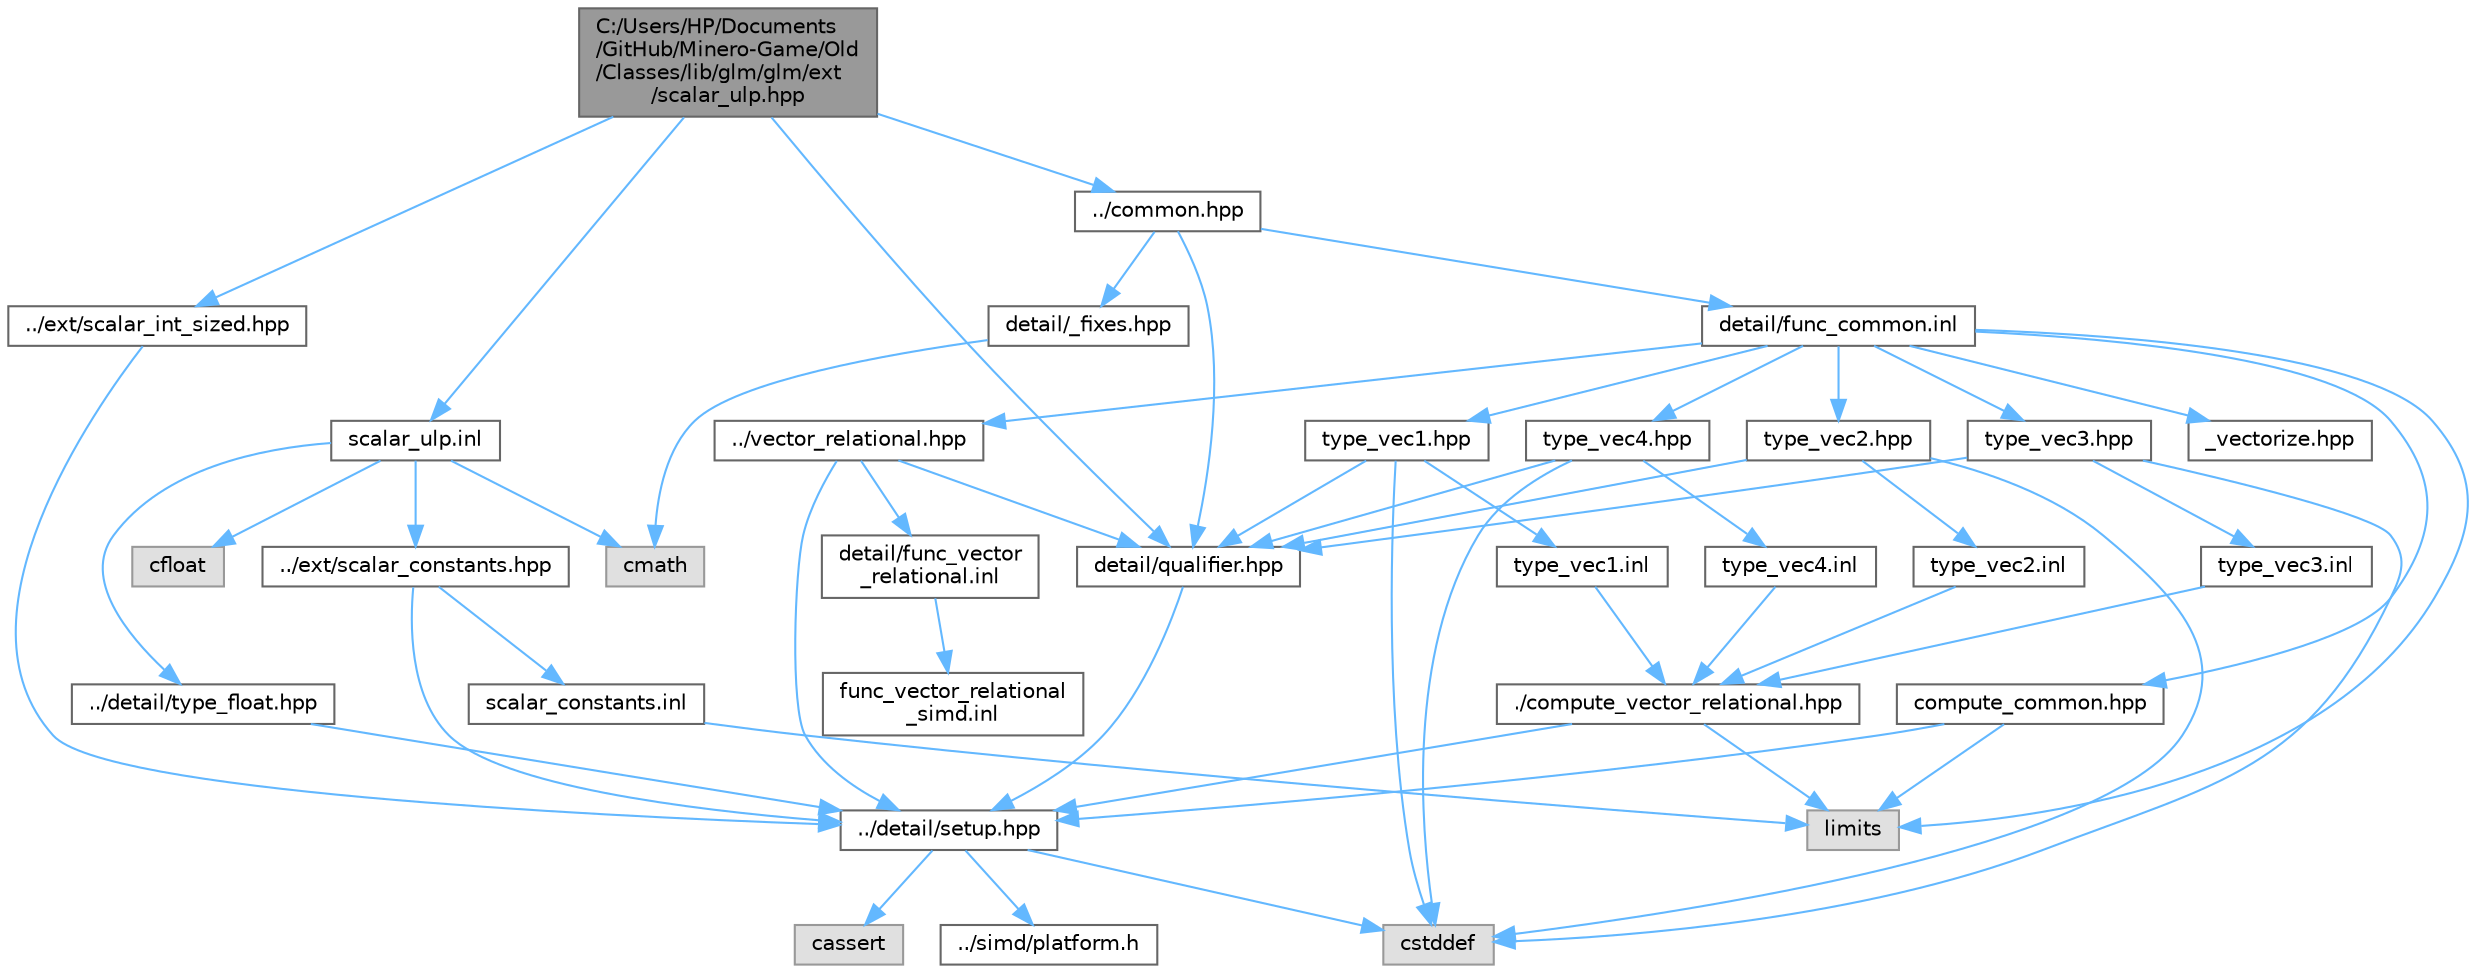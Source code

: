 digraph "C:/Users/HP/Documents/GitHub/Minero-Game/Old/Classes/lib/glm/glm/ext/scalar_ulp.hpp"
{
 // LATEX_PDF_SIZE
  bgcolor="transparent";
  edge [fontname=Helvetica,fontsize=10,labelfontname=Helvetica,labelfontsize=10];
  node [fontname=Helvetica,fontsize=10,shape=box,height=0.2,width=0.4];
  Node1 [id="Node000001",label="C:/Users/HP/Documents\l/GitHub/Minero-Game/Old\l/Classes/lib/glm/glm/ext\l/scalar_ulp.hpp",height=0.2,width=0.4,color="gray40", fillcolor="grey60", style="filled", fontcolor="black",tooltip=" "];
  Node1 -> Node2 [id="edge1_Node000001_Node000002",color="steelblue1",style="solid",tooltip=" "];
  Node2 [id="Node000002",label="../ext/scalar_int_sized.hpp",height=0.2,width=0.4,color="grey40", fillcolor="white", style="filled",URL="$_old_2_classes_2lib_2glm_2glm_2ext_2scalar__int__sized_8hpp.html",tooltip=" "];
  Node2 -> Node3 [id="edge2_Node000002_Node000003",color="steelblue1",style="solid",tooltip=" "];
  Node3 [id="Node000003",label="../detail/setup.hpp",height=0.2,width=0.4,color="grey40", fillcolor="white", style="filled",URL="$_old_2_classes_2lib_2glm_2glm_2detail_2setup_8hpp.html",tooltip=" "];
  Node3 -> Node4 [id="edge3_Node000003_Node000004",color="steelblue1",style="solid",tooltip=" "];
  Node4 [id="Node000004",label="cassert",height=0.2,width=0.4,color="grey60", fillcolor="#E0E0E0", style="filled",tooltip=" "];
  Node3 -> Node5 [id="edge4_Node000003_Node000005",color="steelblue1",style="solid",tooltip=" "];
  Node5 [id="Node000005",label="cstddef",height=0.2,width=0.4,color="grey60", fillcolor="#E0E0E0", style="filled",tooltip=" "];
  Node3 -> Node6 [id="edge5_Node000003_Node000006",color="steelblue1",style="solid",tooltip=" "];
  Node6 [id="Node000006",label="../simd/platform.h",height=0.2,width=0.4,color="grey40", fillcolor="white", style="filled",URL="$_old_2_classes_2lib_2glm_2glm_2simd_2platform_8h.html",tooltip=" "];
  Node1 -> Node7 [id="edge6_Node000001_Node000007",color="steelblue1",style="solid",tooltip=" "];
  Node7 [id="Node000007",label="../common.hpp",height=0.2,width=0.4,color="grey40", fillcolor="white", style="filled",URL="$_old_2_classes_2lib_2glm_2glm_2common_8hpp.html",tooltip=" "];
  Node7 -> Node8 [id="edge7_Node000007_Node000008",color="steelblue1",style="solid",tooltip=" "];
  Node8 [id="Node000008",label="detail/qualifier.hpp",height=0.2,width=0.4,color="grey40", fillcolor="white", style="filled",URL="$_old_2_classes_2lib_2glm_2glm_2detail_2qualifier_8hpp.html",tooltip=" "];
  Node8 -> Node3 [id="edge8_Node000008_Node000003",color="steelblue1",style="solid",tooltip=" "];
  Node7 -> Node9 [id="edge9_Node000007_Node000009",color="steelblue1",style="solid",tooltip=" "];
  Node9 [id="Node000009",label="detail/_fixes.hpp",height=0.2,width=0.4,color="grey40", fillcolor="white", style="filled",URL="$_old_2_classes_2lib_2glm_2glm_2detail_2__fixes_8hpp.html",tooltip=" "];
  Node9 -> Node10 [id="edge10_Node000009_Node000010",color="steelblue1",style="solid",tooltip=" "];
  Node10 [id="Node000010",label="cmath",height=0.2,width=0.4,color="grey60", fillcolor="#E0E0E0", style="filled",tooltip=" "];
  Node7 -> Node11 [id="edge11_Node000007_Node000011",color="steelblue1",style="solid",tooltip=" "];
  Node11 [id="Node000011",label="detail/func_common.inl",height=0.2,width=0.4,color="grey40", fillcolor="white", style="filled",URL="$_old_2_classes_2lib_2glm_2glm_2detail_2func__common_8inl.html",tooltip=" "];
  Node11 -> Node12 [id="edge12_Node000011_Node000012",color="steelblue1",style="solid",tooltip=" "];
  Node12 [id="Node000012",label="../vector_relational.hpp",height=0.2,width=0.4,color="grey40", fillcolor="white", style="filled",URL="$_old_2_classes_2lib_2glm_2glm_2vector__relational_8hpp.html",tooltip=" "];
  Node12 -> Node8 [id="edge13_Node000012_Node000008",color="steelblue1",style="solid",tooltip=" "];
  Node12 -> Node3 [id="edge14_Node000012_Node000003",color="steelblue1",style="solid",tooltip=" "];
  Node12 -> Node13 [id="edge15_Node000012_Node000013",color="steelblue1",style="solid",tooltip=" "];
  Node13 [id="Node000013",label="detail/func_vector\l_relational.inl",height=0.2,width=0.4,color="grey40", fillcolor="white", style="filled",URL="$_old_2_classes_2lib_2glm_2glm_2detail_2func__vector__relational_8inl.html",tooltip=" "];
  Node13 -> Node14 [id="edge16_Node000013_Node000014",color="steelblue1",style="solid",tooltip=" "];
  Node14 [id="Node000014",label="func_vector_relational\l_simd.inl",height=0.2,width=0.4,color="grey40", fillcolor="white", style="filled",URL="$_old_2_classes_2lib_2glm_2glm_2detail_2func__vector__relational__simd_8inl.html",tooltip=" "];
  Node11 -> Node15 [id="edge17_Node000011_Node000015",color="steelblue1",style="solid",tooltip=" "];
  Node15 [id="Node000015",label="compute_common.hpp",height=0.2,width=0.4,color="grey40", fillcolor="white", style="filled",URL="$_old_2_classes_2lib_2glm_2glm_2detail_2compute__common_8hpp.html",tooltip=" "];
  Node15 -> Node3 [id="edge18_Node000015_Node000003",color="steelblue1",style="solid",tooltip=" "];
  Node15 -> Node16 [id="edge19_Node000015_Node000016",color="steelblue1",style="solid",tooltip=" "];
  Node16 [id="Node000016",label="limits",height=0.2,width=0.4,color="grey60", fillcolor="#E0E0E0", style="filled",tooltip=" "];
  Node11 -> Node17 [id="edge20_Node000011_Node000017",color="steelblue1",style="solid",tooltip=" "];
  Node17 [id="Node000017",label="type_vec1.hpp",height=0.2,width=0.4,color="grey40", fillcolor="white", style="filled",URL="$_old_2_classes_2lib_2glm_2glm_2detail_2type__vec1_8hpp.html",tooltip=" "];
  Node17 -> Node8 [id="edge21_Node000017_Node000008",color="steelblue1",style="solid",tooltip=" "];
  Node17 -> Node5 [id="edge22_Node000017_Node000005",color="steelblue1",style="solid",tooltip=" "];
  Node17 -> Node18 [id="edge23_Node000017_Node000018",color="steelblue1",style="solid",tooltip=" "];
  Node18 [id="Node000018",label="type_vec1.inl",height=0.2,width=0.4,color="grey40", fillcolor="white", style="filled",URL="$_old_2_classes_2lib_2glm_2glm_2detail_2type__vec1_8inl.html",tooltip=" "];
  Node18 -> Node19 [id="edge24_Node000018_Node000019",color="steelblue1",style="solid",tooltip=" "];
  Node19 [id="Node000019",label="./compute_vector_relational.hpp",height=0.2,width=0.4,color="grey40", fillcolor="white", style="filled",URL="$_old_2_classes_2lib_2glm_2glm_2detail_2compute__vector__relational_8hpp.html",tooltip=" "];
  Node19 -> Node3 [id="edge25_Node000019_Node000003",color="steelblue1",style="solid",tooltip=" "];
  Node19 -> Node16 [id="edge26_Node000019_Node000016",color="steelblue1",style="solid",tooltip=" "];
  Node11 -> Node20 [id="edge27_Node000011_Node000020",color="steelblue1",style="solid",tooltip=" "];
  Node20 [id="Node000020",label="type_vec2.hpp",height=0.2,width=0.4,color="grey40", fillcolor="white", style="filled",URL="$_old_2_classes_2lib_2glm_2glm_2detail_2type__vec2_8hpp.html",tooltip=" "];
  Node20 -> Node8 [id="edge28_Node000020_Node000008",color="steelblue1",style="solid",tooltip=" "];
  Node20 -> Node5 [id="edge29_Node000020_Node000005",color="steelblue1",style="solid",tooltip=" "];
  Node20 -> Node21 [id="edge30_Node000020_Node000021",color="steelblue1",style="solid",tooltip=" "];
  Node21 [id="Node000021",label="type_vec2.inl",height=0.2,width=0.4,color="grey40", fillcolor="white", style="filled",URL="$_old_2_classes_2lib_2glm_2glm_2detail_2type__vec2_8inl.html",tooltip=" "];
  Node21 -> Node19 [id="edge31_Node000021_Node000019",color="steelblue1",style="solid",tooltip=" "];
  Node11 -> Node22 [id="edge32_Node000011_Node000022",color="steelblue1",style="solid",tooltip=" "];
  Node22 [id="Node000022",label="type_vec3.hpp",height=0.2,width=0.4,color="grey40", fillcolor="white", style="filled",URL="$_old_2_classes_2lib_2glm_2glm_2detail_2type__vec3_8hpp.html",tooltip=" "];
  Node22 -> Node8 [id="edge33_Node000022_Node000008",color="steelblue1",style="solid",tooltip=" "];
  Node22 -> Node5 [id="edge34_Node000022_Node000005",color="steelblue1",style="solid",tooltip=" "];
  Node22 -> Node23 [id="edge35_Node000022_Node000023",color="steelblue1",style="solid",tooltip=" "];
  Node23 [id="Node000023",label="type_vec3.inl",height=0.2,width=0.4,color="grey40", fillcolor="white", style="filled",URL="$_old_2_classes_2lib_2glm_2glm_2detail_2type__vec3_8inl.html",tooltip=" "];
  Node23 -> Node19 [id="edge36_Node000023_Node000019",color="steelblue1",style="solid",tooltip=" "];
  Node11 -> Node24 [id="edge37_Node000011_Node000024",color="steelblue1",style="solid",tooltip=" "];
  Node24 [id="Node000024",label="type_vec4.hpp",height=0.2,width=0.4,color="grey40", fillcolor="white", style="filled",URL="$_old_2_classes_2lib_2glm_2glm_2detail_2type__vec4_8hpp.html",tooltip=" "];
  Node24 -> Node8 [id="edge38_Node000024_Node000008",color="steelblue1",style="solid",tooltip=" "];
  Node24 -> Node5 [id="edge39_Node000024_Node000005",color="steelblue1",style="solid",tooltip=" "];
  Node24 -> Node25 [id="edge40_Node000024_Node000025",color="steelblue1",style="solid",tooltip=" "];
  Node25 [id="Node000025",label="type_vec4.inl",height=0.2,width=0.4,color="grey40", fillcolor="white", style="filled",URL="$_old_2_classes_2lib_2glm_2glm_2detail_2type__vec4_8inl.html",tooltip=" "];
  Node25 -> Node19 [id="edge41_Node000025_Node000019",color="steelblue1",style="solid",tooltip=" "];
  Node11 -> Node26 [id="edge42_Node000011_Node000026",color="steelblue1",style="solid",tooltip=" "];
  Node26 [id="Node000026",label="_vectorize.hpp",height=0.2,width=0.4,color="grey40", fillcolor="white", style="filled",URL="$_old_2_classes_2lib_2glm_2glm_2detail_2__vectorize_8hpp.html",tooltip=" "];
  Node11 -> Node16 [id="edge43_Node000011_Node000016",color="steelblue1",style="solid",tooltip=" "];
  Node1 -> Node8 [id="edge44_Node000001_Node000008",color="steelblue1",style="solid",tooltip=" "];
  Node1 -> Node27 [id="edge45_Node000001_Node000027",color="steelblue1",style="solid",tooltip=" "];
  Node27 [id="Node000027",label="scalar_ulp.inl",height=0.2,width=0.4,color="grey40", fillcolor="white", style="filled",URL="$_old_2_classes_2lib_2glm_2glm_2ext_2scalar__ulp_8inl.html",tooltip=" "];
  Node27 -> Node28 [id="edge46_Node000027_Node000028",color="steelblue1",style="solid",tooltip=" "];
  Node28 [id="Node000028",label="../detail/type_float.hpp",height=0.2,width=0.4,color="grey40", fillcolor="white", style="filled",URL="$_old_2_classes_2lib_2glm_2glm_2detail_2type__float_8hpp.html",tooltip=" "];
  Node28 -> Node3 [id="edge47_Node000028_Node000003",color="steelblue1",style="solid",tooltip=" "];
  Node27 -> Node29 [id="edge48_Node000027_Node000029",color="steelblue1",style="solid",tooltip=" "];
  Node29 [id="Node000029",label="../ext/scalar_constants.hpp",height=0.2,width=0.4,color="grey40", fillcolor="white", style="filled",URL="$_old_2_classes_2lib_2glm_2glm_2ext_2scalar__constants_8hpp.html",tooltip=" "];
  Node29 -> Node3 [id="edge49_Node000029_Node000003",color="steelblue1",style="solid",tooltip=" "];
  Node29 -> Node30 [id="edge50_Node000029_Node000030",color="steelblue1",style="solid",tooltip=" "];
  Node30 [id="Node000030",label="scalar_constants.inl",height=0.2,width=0.4,color="grey40", fillcolor="white", style="filled",URL="$_old_2_classes_2lib_2glm_2glm_2ext_2scalar__constants_8inl.html",tooltip=" "];
  Node30 -> Node16 [id="edge51_Node000030_Node000016",color="steelblue1",style="solid",tooltip=" "];
  Node27 -> Node10 [id="edge52_Node000027_Node000010",color="steelblue1",style="solid",tooltip=" "];
  Node27 -> Node31 [id="edge53_Node000027_Node000031",color="steelblue1",style="solid",tooltip=" "];
  Node31 [id="Node000031",label="cfloat",height=0.2,width=0.4,color="grey60", fillcolor="#E0E0E0", style="filled",tooltip=" "];
}
